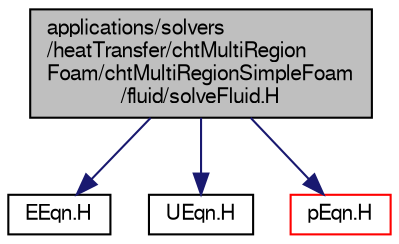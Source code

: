 digraph "applications/solvers/heatTransfer/chtMultiRegionFoam/chtMultiRegionSimpleFoam/fluid/solveFluid.H"
{
  bgcolor="transparent";
  edge [fontname="FreeSans",fontsize="10",labelfontname="FreeSans",labelfontsize="10"];
  node [fontname="FreeSans",fontsize="10",shape=record];
  Node0 [label="applications/solvers\l/heatTransfer/chtMultiRegion\lFoam/chtMultiRegionSimpleFoam\l/fluid/solveFluid.H",height=0.2,width=0.4,color="black", fillcolor="grey75", style="filled", fontcolor="black"];
  Node0 -> Node1 [color="midnightblue",fontsize="10",style="solid",fontname="FreeSans"];
  Node1 [label="EEqn.H",height=0.2,width=0.4,color="black",URL="$a38405.html"];
  Node0 -> Node2 [color="midnightblue",fontsize="10",style="solid",fontname="FreeSans"];
  Node2 [label="UEqn.H",height=0.2,width=0.4,color="black",URL="$a38258.html"];
  Node0 -> Node3 [color="midnightblue",fontsize="10",style="solid",fontname="FreeSans"];
  Node3 [label="pEqn.H",height=0.2,width=0.4,color="red",URL="$a38084.html"];
}
